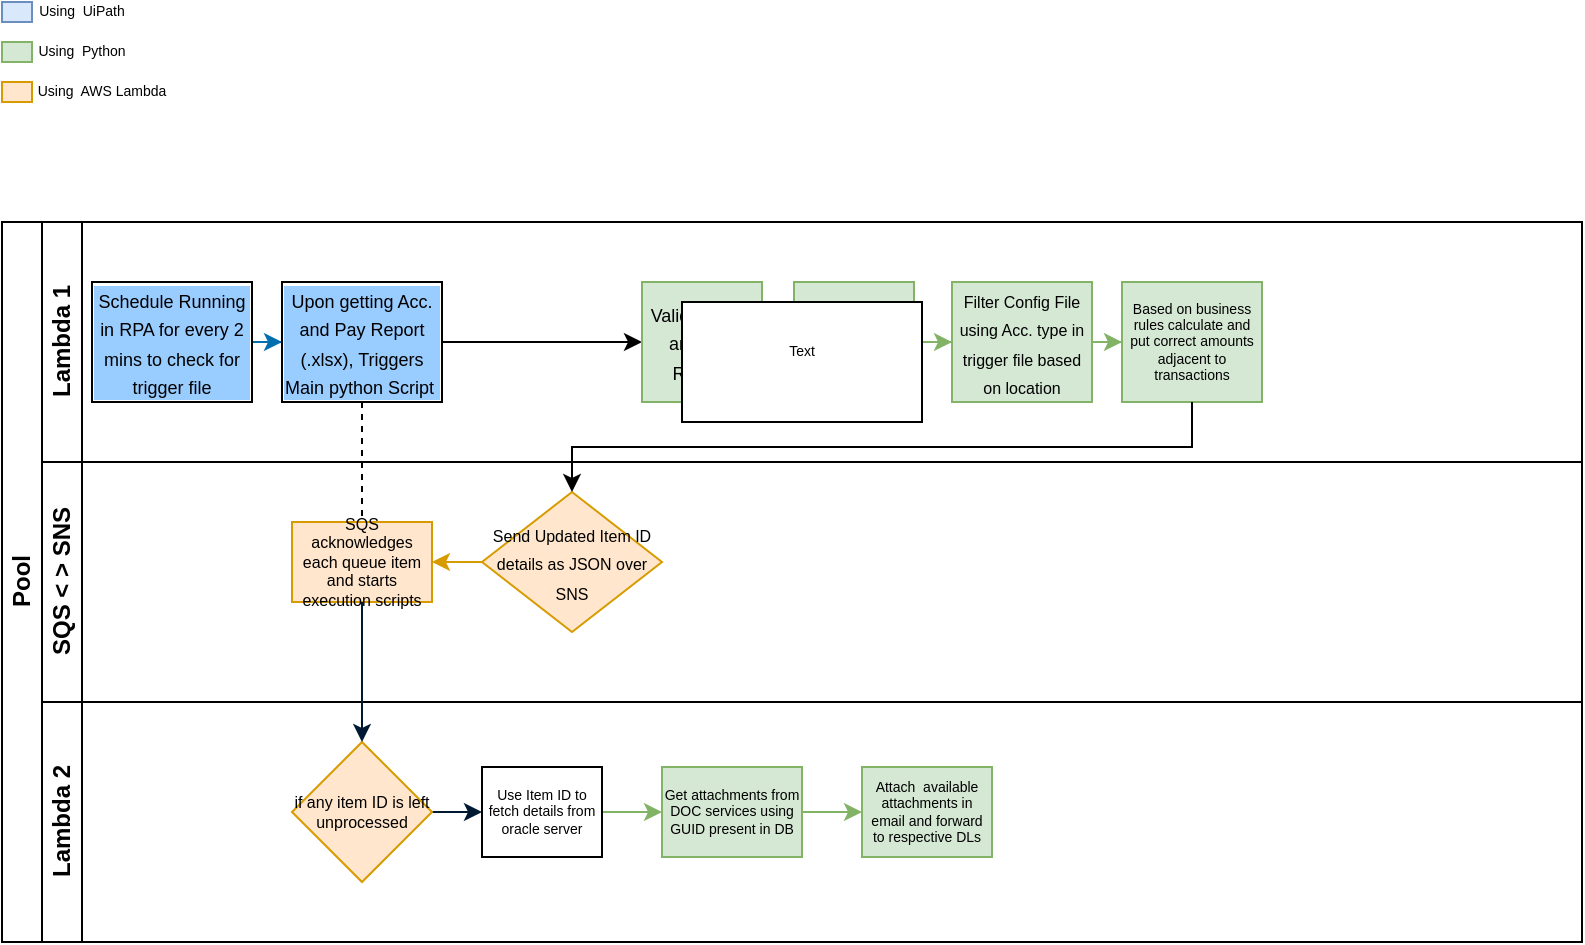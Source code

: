 <mxfile version="20.5.3" type="github">
  <diagram id="prtHgNgQTEPvFCAcTncT" name="Page-1">
    <mxGraphModel dx="981" dy="542" grid="1" gridSize="10" guides="1" tooltips="1" connect="1" arrows="1" fold="1" page="1" pageScale="1" pageWidth="827" pageHeight="1169" math="0" shadow="0">
      <root>
        <mxCell id="0" />
        <mxCell id="1" parent="0" />
        <mxCell id="dNxyNK7c78bLwvsdeMH5-19" value="Pool" style="swimlane;html=1;childLayout=stackLayout;resizeParent=1;resizeParentMax=0;horizontal=0;startSize=20;horizontalStack=0;" parent="1" vertex="1">
          <mxGeometry x="10" y="120" width="790" height="360" as="geometry" />
        </mxCell>
        <mxCell id="dNxyNK7c78bLwvsdeMH5-27" value="" style="edgeStyle=orthogonalEdgeStyle;rounded=0;orthogonalLoop=1;jettySize=auto;html=1;dashed=1;endArrow=none;endFill=0;" parent="dNxyNK7c78bLwvsdeMH5-19" source="dNxyNK7c78bLwvsdeMH5-24" target="dNxyNK7c78bLwvsdeMH5-26" edge="1">
          <mxGeometry relative="1" as="geometry" />
        </mxCell>
        <mxCell id="dNxyNK7c78bLwvsdeMH5-20" value="Lambda 1" style="swimlane;html=1;startSize=20;horizontal=0;" parent="dNxyNK7c78bLwvsdeMH5-19" vertex="1">
          <mxGeometry x="20" width="770" height="120" as="geometry" />
        </mxCell>
        <mxCell id="dNxyNK7c78bLwvsdeMH5-25" value="" style="edgeStyle=orthogonalEdgeStyle;rounded=0;orthogonalLoop=1;jettySize=auto;html=1;labelBackgroundColor=#99CCFF;exitX=1;exitY=0.5;exitDx=0;exitDy=0;fillColor=#1ba1e2;strokeColor=#006EAF;" parent="dNxyNK7c78bLwvsdeMH5-20" target="dNxyNK7c78bLwvsdeMH5-24" edge="1" source="FkWmKAtXP2SPbw5BG4PE-1">
          <mxGeometry relative="1" as="geometry">
            <mxPoint x="80" y="60" as="sourcePoint" />
          </mxGeometry>
        </mxCell>
        <mxCell id="FkWmKAtXP2SPbw5BG4PE-8" value="" style="edgeStyle=orthogonalEdgeStyle;rounded=0;orthogonalLoop=1;jettySize=auto;html=1;fontSize=9;" parent="dNxyNK7c78bLwvsdeMH5-20" source="dNxyNK7c78bLwvsdeMH5-24" target="dNxyNK7c78bLwvsdeMH5-30" edge="1">
          <mxGeometry relative="1" as="geometry" />
        </mxCell>
        <mxCell id="dNxyNK7c78bLwvsdeMH5-24" value="&lt;font style=&quot;font-size: 9px;&quot;&gt;Upon getting Acc. and Pay Report (.xlsx), Triggers Main python Script&amp;nbsp;&lt;/font&gt;" style="rounded=0;whiteSpace=wrap;html=1;fontFamily=Helvetica;fontSize=12;fontColor=#000000;align=center;labelBackgroundColor=#99CCFF;" parent="dNxyNK7c78bLwvsdeMH5-20" vertex="1">
          <mxGeometry x="120" y="30" width="80" height="60" as="geometry" />
        </mxCell>
        <mxCell id="FkWmKAtXP2SPbw5BG4PE-15" style="edgeStyle=orthogonalEdgeStyle;rounded=0;orthogonalLoop=1;jettySize=auto;html=1;exitX=1;exitY=0.5;exitDx=0;exitDy=0;entryX=0;entryY=0.5;entryDx=0;entryDy=0;labelBackgroundColor=#99CCFF;fontSize=9;fontColor=#66B2FF;fillColor=#d5e8d4;strokeColor=#82b366;" parent="dNxyNK7c78bLwvsdeMH5-20" source="dNxyNK7c78bLwvsdeMH5-30" target="FkWmKAtXP2SPbw5BG4PE-9" edge="1">
          <mxGeometry relative="1" as="geometry" />
        </mxCell>
        <mxCell id="dNxyNK7c78bLwvsdeMH5-30" value="&lt;font style=&quot;font-size: 9px;&quot;&gt;Validate Acc. and Pay Report&amp;nbsp;&lt;/font&gt;" style="rounded=0;whiteSpace=wrap;html=1;fontFamily=Helvetica;fontSize=12;align=center;fillColor=#d5e8d4;strokeColor=#82b366;" parent="dNxyNK7c78bLwvsdeMH5-20" vertex="1">
          <mxGeometry x="300" y="30" width="60" height="60" as="geometry" />
        </mxCell>
        <mxCell id="FkWmKAtXP2SPbw5BG4PE-1" value="&lt;font style=&quot;font-size: 9px;&quot;&gt;Schedule Running in RPA for every 2 mins to check for trigger file&lt;/font&gt;" style="rounded=0;whiteSpace=wrap;html=1;fontFamily=Helvetica;fontSize=12;fontColor=#000000;align=center;labelBackgroundColor=#99CCFF;" parent="dNxyNK7c78bLwvsdeMH5-20" vertex="1">
          <mxGeometry x="25" y="30" width="80" height="60" as="geometry" />
        </mxCell>
        <mxCell id="FkWmKAtXP2SPbw5BG4PE-12" value="" style="edgeStyle=orthogonalEdgeStyle;rounded=0;orthogonalLoop=1;jettySize=auto;html=1;labelBackgroundColor=#99CCFF;fontSize=9;fontColor=#66B2FF;fillColor=#d5e8d4;strokeColor=#82b366;" parent="dNxyNK7c78bLwvsdeMH5-20" source="FkWmKAtXP2SPbw5BG4PE-9" target="FkWmKAtXP2SPbw5BG4PE-11" edge="1">
          <mxGeometry relative="1" as="geometry" />
        </mxCell>
        <mxCell id="FkWmKAtXP2SPbw5BG4PE-9" value="&lt;font style=&quot;font-size: 9px;&quot;&gt;Merge 350 approx. SWIFT Rate reports&amp;nbsp;&lt;/font&gt;" style="whiteSpace=wrap;html=1;rounded=0;fontSize=9;fillColor=#d5e8d4;strokeColor=#82b366;" parent="dNxyNK7c78bLwvsdeMH5-20" vertex="1">
          <mxGeometry x="376" y="30" width="60" height="60" as="geometry" />
        </mxCell>
        <mxCell id="FkWmKAtXP2SPbw5BG4PE-14" value="" style="edgeStyle=orthogonalEdgeStyle;rounded=0;orthogonalLoop=1;jettySize=auto;html=1;labelBackgroundColor=#99CCFF;fontSize=9;fontColor=#66B2FF;fillColor=#d5e8d4;strokeColor=#82b366;" parent="dNxyNK7c78bLwvsdeMH5-20" source="FkWmKAtXP2SPbw5BG4PE-11" target="FkWmKAtXP2SPbw5BG4PE-13" edge="1">
          <mxGeometry relative="1" as="geometry" />
        </mxCell>
        <mxCell id="FkWmKAtXP2SPbw5BG4PE-11" value="&lt;font style=&quot;font-size: 8px;&quot;&gt;Filter Config File using Acc. type in trigger file based on location&lt;/font&gt;" style="whiteSpace=wrap;html=1;rounded=0;fillColor=#d5e8d4;strokeColor=#82b366;" parent="dNxyNK7c78bLwvsdeMH5-20" vertex="1">
          <mxGeometry x="455" y="30" width="70" height="60" as="geometry" />
        </mxCell>
        <mxCell id="FkWmKAtXP2SPbw5BG4PE-13" value="&lt;font style=&quot;font-size: 7px;&quot;&gt;Based on business rules calculate and put correct amounts adjacent to transactions&lt;/font&gt;" style="whiteSpace=wrap;html=1;rounded=0;fontSize=7;fillColor=#d5e8d4;strokeColor=#82b366;" parent="dNxyNK7c78bLwvsdeMH5-20" vertex="1">
          <mxGeometry x="540" y="30" width="70" height="60" as="geometry" />
        </mxCell>
        <mxCell id="dNxyNK7c78bLwvsdeMH5-21" value="SQS &amp;lt; &amp;gt; SNS" style="swimlane;html=1;startSize=20;horizontal=0;" parent="dNxyNK7c78bLwvsdeMH5-19" vertex="1">
          <mxGeometry x="20" y="120" width="770" height="120" as="geometry" />
        </mxCell>
        <mxCell id="dNxyNK7c78bLwvsdeMH5-29" value="" style="edgeStyle=orthogonalEdgeStyle;rounded=0;orthogonalLoop=1;jettySize=auto;html=1;endArrow=classic;endFill=1;fillColor=#ffe6cc;strokeColor=#d79b00;" parent="dNxyNK7c78bLwvsdeMH5-21" source="dNxyNK7c78bLwvsdeMH5-28" target="dNxyNK7c78bLwvsdeMH5-26" edge="1">
          <mxGeometry relative="1" as="geometry" />
        </mxCell>
        <mxCell id="dNxyNK7c78bLwvsdeMH5-26" value="SQS acknowledges each queue item and starts execution scripts" style="rounded=0;whiteSpace=wrap;html=1;fontFamily=Helvetica;fontSize=8;align=center;fillColor=#ffe6cc;strokeColor=#d79b00;" parent="dNxyNK7c78bLwvsdeMH5-21" vertex="1">
          <mxGeometry x="125" y="30" width="70" height="40" as="geometry" />
        </mxCell>
        <mxCell id="dNxyNK7c78bLwvsdeMH5-28" value="&lt;span style=&quot;font-size: 8px;&quot;&gt;Send Updated Item ID details as JSON over SNS&lt;/span&gt;" style="rhombus;whiteSpace=wrap;html=1;fontFamily=Helvetica;fontSize=12;align=center;fillColor=#ffe6cc;strokeColor=#d79b00;" parent="dNxyNK7c78bLwvsdeMH5-21" vertex="1">
          <mxGeometry x="220" y="15" width="90" height="70" as="geometry" />
        </mxCell>
        <mxCell id="dNxyNK7c78bLwvsdeMH5-22" value="Lambda 2" style="swimlane;html=1;startSize=20;horizontal=0;" parent="dNxyNK7c78bLwvsdeMH5-19" vertex="1">
          <mxGeometry x="20" y="240" width="770" height="120" as="geometry" />
        </mxCell>
        <mxCell id="6q2aSQyVV06YKtUbSmwm-3" value="" style="edgeStyle=orthogonalEdgeStyle;rounded=0;orthogonalLoop=1;jettySize=auto;html=1;strokeColor=#001933;fontSize=7;" edge="1" parent="dNxyNK7c78bLwvsdeMH5-22" source="dNxyNK7c78bLwvsdeMH5-36" target="dNxyNK7c78bLwvsdeMH5-34">
          <mxGeometry relative="1" as="geometry" />
        </mxCell>
        <mxCell id="dNxyNK7c78bLwvsdeMH5-36" value="if any item ID is left unprocessed" style="rhombus;whiteSpace=wrap;html=1;fontFamily=Helvetica;fontSize=8;align=center;fillColor=#ffe6cc;strokeColor=#d79b00;" parent="dNxyNK7c78bLwvsdeMH5-22" vertex="1">
          <mxGeometry x="125" y="20" width="70" height="70" as="geometry" />
        </mxCell>
        <mxCell id="6q2aSQyVV06YKtUbSmwm-5" value="" style="edgeStyle=orthogonalEdgeStyle;rounded=0;orthogonalLoop=1;jettySize=auto;html=1;strokeColor=#82b366;fontSize=7;fillColor=#d5e8d4;" edge="1" parent="dNxyNK7c78bLwvsdeMH5-22" source="dNxyNK7c78bLwvsdeMH5-34" target="6q2aSQyVV06YKtUbSmwm-4">
          <mxGeometry relative="1" as="geometry" />
        </mxCell>
        <mxCell id="dNxyNK7c78bLwvsdeMH5-34" value="Use Item ID to fetch details from oracle server" style="rounded=0;whiteSpace=wrap;html=1;fontFamily=Helvetica;fontSize=7;fontColor=#000000;align=center;" parent="dNxyNK7c78bLwvsdeMH5-22" vertex="1">
          <mxGeometry x="220" y="32.5" width="60" height="45" as="geometry" />
        </mxCell>
        <mxCell id="6q2aSQyVV06YKtUbSmwm-7" value="" style="edgeStyle=orthogonalEdgeStyle;rounded=0;orthogonalLoop=1;jettySize=auto;html=1;strokeColor=#82b366;fontSize=7;fillColor=#d5e8d4;" edge="1" parent="dNxyNK7c78bLwvsdeMH5-22" source="6q2aSQyVV06YKtUbSmwm-4" target="6q2aSQyVV06YKtUbSmwm-6">
          <mxGeometry relative="1" as="geometry" />
        </mxCell>
        <mxCell id="6q2aSQyVV06YKtUbSmwm-4" value="Get attachments from DOC services using GUID present in DB" style="whiteSpace=wrap;html=1;fontSize=7;rounded=0;fillColor=#d5e8d4;strokeColor=#82b366;" vertex="1" parent="dNxyNK7c78bLwvsdeMH5-22">
          <mxGeometry x="310" y="32.5" width="70" height="45" as="geometry" />
        </mxCell>
        <mxCell id="6q2aSQyVV06YKtUbSmwm-6" value="Attach&amp;nbsp; available attachments in email and forward to respective DLs" style="whiteSpace=wrap;html=1;fontSize=7;rounded=0;fillColor=#d5e8d4;strokeColor=#82b366;" vertex="1" parent="dNxyNK7c78bLwvsdeMH5-22">
          <mxGeometry x="410" y="32.5" width="65" height="45" as="geometry" />
        </mxCell>
        <mxCell id="dNxyNK7c78bLwvsdeMH5-31" style="edgeStyle=orthogonalEdgeStyle;rounded=0;orthogonalLoop=1;jettySize=auto;html=1;endArrow=classic;endFill=1;exitX=0.5;exitY=1;exitDx=0;exitDy=0;" parent="dNxyNK7c78bLwvsdeMH5-19" source="FkWmKAtXP2SPbw5BG4PE-13" target="dNxyNK7c78bLwvsdeMH5-28" edge="1">
          <mxGeometry relative="1" as="geometry" />
        </mxCell>
        <mxCell id="6q2aSQyVV06YKtUbSmwm-1" value="" style="edgeStyle=orthogonalEdgeStyle;rounded=0;orthogonalLoop=1;jettySize=auto;html=1;strokeColor=#001933;fontSize=7;" edge="1" parent="dNxyNK7c78bLwvsdeMH5-19" source="dNxyNK7c78bLwvsdeMH5-26" target="dNxyNK7c78bLwvsdeMH5-36">
          <mxGeometry relative="1" as="geometry" />
        </mxCell>
        <mxCell id="6q2aSQyVV06YKtUbSmwm-8" value="" style="rounded=0;whiteSpace=wrap;html=1;fontSize=7;" vertex="1" parent="1">
          <mxGeometry x="350" y="160" width="120" height="60" as="geometry" />
        </mxCell>
        <mxCell id="6q2aSQyVV06YKtUbSmwm-9" value="" style="rounded=0;whiteSpace=wrap;html=1;fontSize=7;fillColor=#dae8fc;strokeColor=#6c8ebf;" vertex="1" parent="1">
          <mxGeometry x="10" y="10" width="15" height="10" as="geometry" />
        </mxCell>
        <mxCell id="6q2aSQyVV06YKtUbSmwm-10" value="" style="rounded=0;whiteSpace=wrap;html=1;fontSize=7;fillColor=#d5e8d4;strokeColor=#82b366;" vertex="1" parent="1">
          <mxGeometry x="10" y="30" width="15" height="10" as="geometry" />
        </mxCell>
        <mxCell id="6q2aSQyVV06YKtUbSmwm-11" value="" style="rounded=0;whiteSpace=wrap;html=1;fontSize=7;fillColor=#ffe6cc;strokeColor=#d79b00;" vertex="1" parent="1">
          <mxGeometry x="10" y="50" width="15" height="10" as="geometry" />
        </mxCell>
        <mxCell id="6q2aSQyVV06YKtUbSmwm-12" value="Text" style="text;html=1;strokeColor=none;fillColor=none;align=center;verticalAlign=middle;whiteSpace=wrap;rounded=0;fontSize=7;" vertex="1" parent="1">
          <mxGeometry x="380" y="170" width="60" height="30" as="geometry" />
        </mxCell>
        <mxCell id="6q2aSQyVV06YKtUbSmwm-13" value="Using&amp;nbsp; UiPath" style="text;html=1;strokeColor=none;fillColor=none;align=center;verticalAlign=middle;whiteSpace=wrap;rounded=0;fontSize=7;" vertex="1" parent="1">
          <mxGeometry x="25" y="10" width="50" height="10" as="geometry" />
        </mxCell>
        <mxCell id="6q2aSQyVV06YKtUbSmwm-14" value="Using&amp;nbsp; Python" style="text;html=1;strokeColor=none;fillColor=none;align=center;verticalAlign=middle;whiteSpace=wrap;rounded=0;fontSize=7;" vertex="1" parent="1">
          <mxGeometry x="25" y="30" width="50" height="10" as="geometry" />
        </mxCell>
        <mxCell id="6q2aSQyVV06YKtUbSmwm-15" value="Using&amp;nbsp; AWS Lambda" style="text;html=1;strokeColor=none;fillColor=none;align=center;verticalAlign=middle;whiteSpace=wrap;rounded=0;fontSize=7;" vertex="1" parent="1">
          <mxGeometry x="25" y="50" width="70" height="10" as="geometry" />
        </mxCell>
      </root>
    </mxGraphModel>
  </diagram>
</mxfile>
